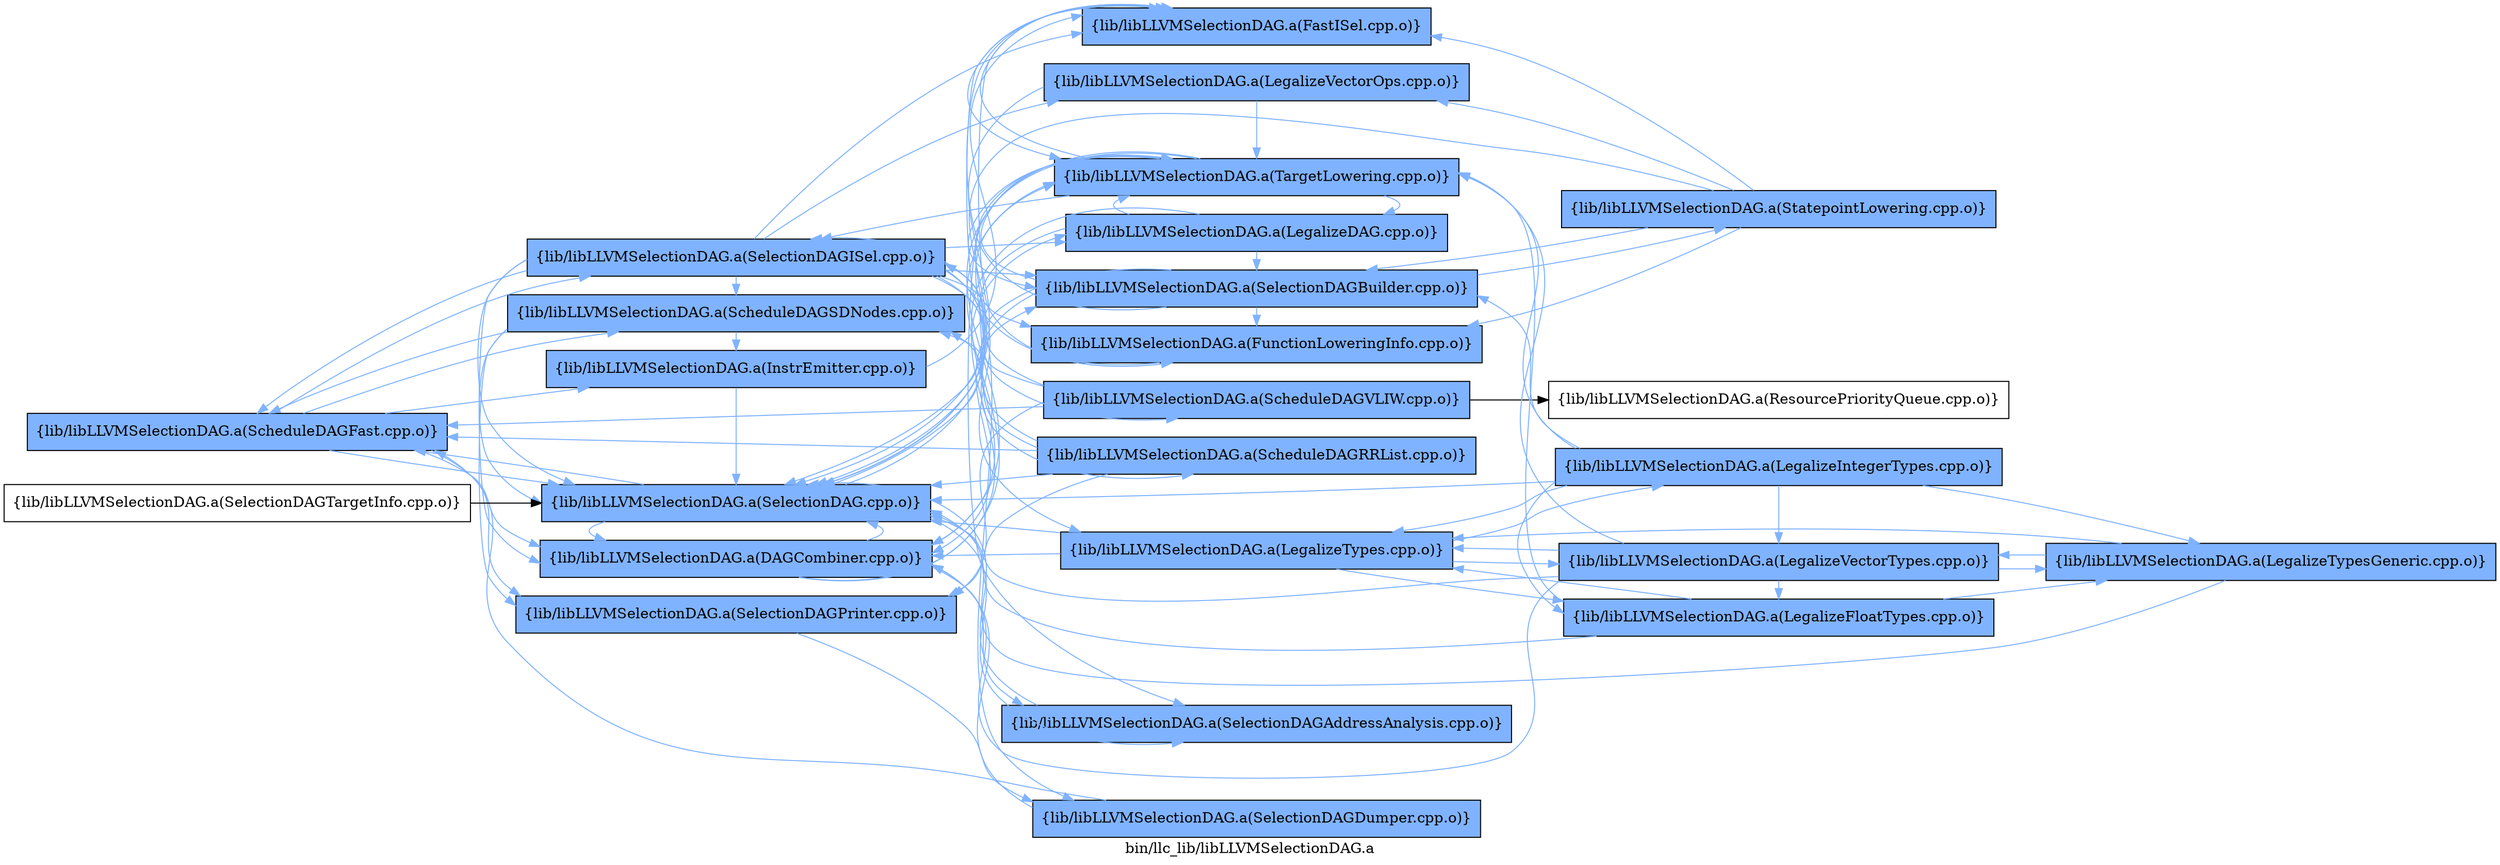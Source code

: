 digraph "bin/llc_lib/libLLVMSelectionDAG.a" {
	label="bin/llc_lib/libLLVMSelectionDAG.a";
	rankdir=LR;
	{ rank=same; Node0x5638702fb658;  }
	{ rank=same; Node0x5638702f9588; Node0x5638702fc3c8; Node0x5638702fce68; Node0x5638702eaa88; Node0x5638702eb758; Node0x5638702e8238;  }
	{ rank=same; Node0x5638702fa9d8; Node0x5638702eb2a8; Node0x5638702e69d8; Node0x5638702fa2a8; Node0x5638702e9548; Node0x5638702fb108; Node0x5638702fd548; Node0x5638702fc738; Node0x5638702ebfc8; Node0x5638702e5bc8; Node0x5638702e85f8;  }
	{ rank=same; Node0x5638702e7478; Node0x5638702e8dc8; Node0x5638702e5448; Node0x5638702e4368; Node0x5638702e3c88;  }
	{ rank=same; Node0x5638702fb658;  }
	{ rank=same; Node0x5638702f9588; Node0x5638702fc3c8; Node0x5638702fce68; Node0x5638702eaa88; Node0x5638702eb758; Node0x5638702e8238;  }
	{ rank=same; Node0x5638702fa9d8; Node0x5638702eb2a8; Node0x5638702e69d8; Node0x5638702fa2a8; Node0x5638702e9548; Node0x5638702fb108; Node0x5638702fd548; Node0x5638702fc738; Node0x5638702ebfc8; Node0x5638702e5bc8; Node0x5638702e85f8;  }
	{ rank=same; Node0x5638702e7478; Node0x5638702e8dc8; Node0x5638702e5448; Node0x5638702e4368; Node0x5638702e3c88;  }

	Node0x5638702fb658 [shape=record,shape=box,group=1,style=filled,fillcolor="0.600000 0.5 1",label="{lib/libLLVMSelectionDAG.a(ScheduleDAGFast.cpp.o)}"];
	Node0x5638702fb658 -> Node0x5638702f9588[color="0.600000 0.5 1"];
	Node0x5638702fb658 -> Node0x5638702fc3c8[color="0.600000 0.5 1"];
	Node0x5638702fb658 -> Node0x5638702fce68[color="0.600000 0.5 1"];
	Node0x5638702fb658 -> Node0x5638702eaa88[color="0.600000 0.5 1"];
	Node0x5638702fb658 -> Node0x5638702eb758[color="0.600000 0.5 1"];
	Node0x5638702fb658 -> Node0x5638702e8238[color="0.600000 0.5 1"];
	Node0x5638702fd548 [shape=record,shape=box,group=1,style=filled,fillcolor="0.600000 0.5 1",label="{lib/libLLVMSelectionDAG.a(ScheduleDAGRRList.cpp.o)}"];
	Node0x5638702fd548 -> Node0x5638702fb658[color="0.600000 0.5 1"];
	Node0x5638702fd548 -> Node0x5638702fce68[color="0.600000 0.5 1"];
	Node0x5638702fd548 -> Node0x5638702eaa88[color="0.600000 0.5 1"];
	Node0x5638702fd548 -> Node0x5638702eb758[color="0.600000 0.5 1"];
	Node0x5638702fd548 -> Node0x5638702e8238[color="0.600000 0.5 1"];
	Node0x5638702fc738 [shape=record,shape=box,group=1,style=filled,fillcolor="0.600000 0.5 1",label="{lib/libLLVMSelectionDAG.a(ScheduleDAGVLIW.cpp.o)}"];
	Node0x5638702fc738 -> Node0x5638702fb658[color="0.600000 0.5 1"];
	Node0x5638702fc738 -> Node0x5638702fce68[color="0.600000 0.5 1"];
	Node0x5638702fc738 -> Node0x5638702e8dc8;
	Node0x5638702fc738 -> Node0x5638702eb758[color="0.600000 0.5 1"];
	Node0x5638702fc738 -> Node0x5638702e8238[color="0.600000 0.5 1"];
	Node0x5638702eb758 [shape=record,shape=box,group=1,style=filled,fillcolor="0.600000 0.5 1",label="{lib/libLLVMSelectionDAG.a(SelectionDAGISel.cpp.o)}"];
	Node0x5638702eb758 -> Node0x5638702f9588[color="0.600000 0.5 1"];
	Node0x5638702eb758 -> Node0x5638702fa2a8[color="0.600000 0.5 1"];
	Node0x5638702eb758 -> Node0x5638702fb108[color="0.600000 0.5 1"];
	Node0x5638702eb758 -> Node0x5638702fa9d8[color="0.600000 0.5 1"];
	Node0x5638702eb758 -> Node0x5638702fb658[color="0.600000 0.5 1"];
	Node0x5638702eb758 -> Node0x5638702fd548[color="0.600000 0.5 1"];
	Node0x5638702eb758 -> Node0x5638702fce68[color="0.600000 0.5 1"];
	Node0x5638702eb758 -> Node0x5638702fc738[color="0.600000 0.5 1"];
	Node0x5638702eb758 -> Node0x5638702e9548[color="0.600000 0.5 1"];
	Node0x5638702eb758 -> Node0x5638702eaa88[color="0.600000 0.5 1"];
	Node0x5638702eb758 -> Node0x5638702ebfc8[color="0.600000 0.5 1"];
	Node0x5638702eb758 -> Node0x5638702e5bc8[color="0.600000 0.5 1"];
	Node0x5638702eb758 -> Node0x5638702e85f8[color="0.600000 0.5 1"];
	Node0x5638702f9588 [shape=record,shape=box,group=1,style=filled,fillcolor="0.600000 0.5 1",label="{lib/libLLVMSelectionDAG.a(DAGCombiner.cpp.o)}"];
	Node0x5638702f9588 -> Node0x5638702fa9d8[color="0.600000 0.5 1"];
	Node0x5638702f9588 -> Node0x5638702eaa88[color="0.600000 0.5 1"];
	Node0x5638702f9588 -> Node0x5638702eb2a8[color="0.600000 0.5 1"];
	Node0x5638702f9588 -> Node0x5638702e69d8[color="0.600000 0.5 1"];
	Node0x5638702e9548 [shape=record,shape=box,group=1,style=filled,fillcolor="0.600000 0.5 1",label="{lib/libLLVMSelectionDAG.a(SelectionDAGBuilder.cpp.o)}"];
	Node0x5638702e9548 -> Node0x5638702f9588[color="0.600000 0.5 1"];
	Node0x5638702e9548 -> Node0x5638702fa2a8[color="0.600000 0.5 1"];
	Node0x5638702e9548 -> Node0x5638702fb108[color="0.600000 0.5 1"];
	Node0x5638702e9548 -> Node0x5638702eaa88[color="0.600000 0.5 1"];
	Node0x5638702e9548 -> Node0x5638702e7478[color="0.600000 0.5 1"];
	Node0x5638702e9548 -> Node0x5638702e69d8[color="0.600000 0.5 1"];
	Node0x5638702eaa88 [shape=record,shape=box,group=1,style=filled,fillcolor="0.600000 0.5 1",label="{lib/libLLVMSelectionDAG.a(SelectionDAG.cpp.o)}"];
	Node0x5638702eaa88 -> Node0x5638702f9588[color="0.600000 0.5 1"];
	Node0x5638702eaa88 -> Node0x5638702fb658[color="0.600000 0.5 1"];
	Node0x5638702eaa88 -> Node0x5638702e9548[color="0.600000 0.5 1"];
	Node0x5638702eaa88 -> Node0x5638702eb2a8[color="0.600000 0.5 1"];
	Node0x5638702eaa88 -> Node0x5638702e69d8[color="0.600000 0.5 1"];
	Node0x5638702e69d8 [shape=record,shape=box,group=1,style=filled,fillcolor="0.600000 0.5 1",label="{lib/libLLVMSelectionDAG.a(TargetLowering.cpp.o)}"];
	Node0x5638702e69d8 -> Node0x5638702f9588[color="0.600000 0.5 1"];
	Node0x5638702e69d8 -> Node0x5638702fa2a8[color="0.600000 0.5 1"];
	Node0x5638702e69d8 -> Node0x5638702fa9d8[color="0.600000 0.5 1"];
	Node0x5638702e69d8 -> Node0x5638702e9548[color="0.600000 0.5 1"];
	Node0x5638702e69d8 -> Node0x5638702eaa88[color="0.600000 0.5 1"];
	Node0x5638702e69d8 -> Node0x5638702eb2a8[color="0.600000 0.5 1"];
	Node0x5638702e69d8 -> Node0x5638702eb758[color="0.600000 0.5 1"];
	Node0x5638702fa2a8 [shape=record,shape=box,group=1,style=filled,fillcolor="0.600000 0.5 1",label="{lib/libLLVMSelectionDAG.a(FastISel.cpp.o)}"];
	Node0x5638702fa2a8 -> Node0x5638702fb108[color="0.600000 0.5 1"];
	Node0x5638702fa2a8 -> Node0x5638702e69d8[color="0.600000 0.5 1"];
	Node0x5638702fb108 [shape=record,shape=box,group=1,style=filled,fillcolor="0.600000 0.5 1",label="{lib/libLLVMSelectionDAG.a(FunctionLoweringInfo.cpp.o)}"];
	Node0x5638702fb108 -> Node0x5638702fa2a8[color="0.600000 0.5 1"];
	Node0x5638702e78d8 [shape=record,shape=box,group=0,label="{lib/libLLVMSelectionDAG.a(SelectionDAGTargetInfo.cpp.o)}"];
	Node0x5638702e78d8 -> Node0x5638702eaa88;
	Node0x5638702fa9d8 [shape=record,shape=box,group=1,style=filled,fillcolor="0.600000 0.5 1",label="{lib/libLLVMSelectionDAG.a(LegalizeDAG.cpp.o)}"];
	Node0x5638702fa9d8 -> Node0x5638702f9588[color="0.600000 0.5 1"];
	Node0x5638702fa9d8 -> Node0x5638702e9548[color="0.600000 0.5 1"];
	Node0x5638702fa9d8 -> Node0x5638702eaa88[color="0.600000 0.5 1"];
	Node0x5638702fa9d8 -> Node0x5638702e69d8[color="0.600000 0.5 1"];
	Node0x5638702eb2a8 [shape=record,shape=box,group=1,style=filled,fillcolor="0.600000 0.5 1",label="{lib/libLLVMSelectionDAG.a(SelectionDAGAddressAnalysis.cpp.o)}"];
	Node0x5638702eb2a8 -> Node0x5638702eaa88[color="0.600000 0.5 1"];
	Node0x5638702fc3c8 [shape=record,shape=box,group=1,style=filled,fillcolor="0.600000 0.5 1",label="{lib/libLLVMSelectionDAG.a(InstrEmitter.cpp.o)}"];
	Node0x5638702fc3c8 -> Node0x5638702fa2a8[color="0.600000 0.5 1"];
	Node0x5638702fc3c8 -> Node0x5638702eaa88[color="0.600000 0.5 1"];
	Node0x5638702fce68 [shape=record,shape=box,group=1,style=filled,fillcolor="0.600000 0.5 1",label="{lib/libLLVMSelectionDAG.a(ScheduleDAGSDNodes.cpp.o)}"];
	Node0x5638702fce68 -> Node0x5638702fb658[color="0.600000 0.5 1"];
	Node0x5638702fce68 -> Node0x5638702fc3c8[color="0.600000 0.5 1"];
	Node0x5638702fce68 -> Node0x5638702eaa88[color="0.600000 0.5 1"];
	Node0x5638702fce68 -> Node0x5638702e8238[color="0.600000 0.5 1"];
	Node0x5638702e8238 [shape=record,shape=box,group=1,style=filled,fillcolor="0.600000 0.5 1",label="{lib/libLLVMSelectionDAG.a(SelectionDAGPrinter.cpp.o)}"];
	Node0x5638702e8238 -> Node0x5638702ebfc8[color="0.600000 0.5 1"];
	Node0x5638702e8dc8 [shape=record,shape=box,group=0,label="{lib/libLLVMSelectionDAG.a(ResourcePriorityQueue.cpp.o)}"];
	Node0x5638702e7478 [shape=record,shape=box,group=1,style=filled,fillcolor="0.600000 0.5 1",label="{lib/libLLVMSelectionDAG.a(StatepointLowering.cpp.o)}"];
	Node0x5638702e7478 -> Node0x5638702fa2a8[color="0.600000 0.5 1"];
	Node0x5638702e7478 -> Node0x5638702fb108[color="0.600000 0.5 1"];
	Node0x5638702e7478 -> Node0x5638702e9548[color="0.600000 0.5 1"];
	Node0x5638702e7478 -> Node0x5638702eaa88[color="0.600000 0.5 1"];
	Node0x5638702e7478 -> Node0x5638702e85f8[color="0.600000 0.5 1"];
	Node0x5638702ebfc8 [shape=record,shape=box,group=1,style=filled,fillcolor="0.600000 0.5 1",label="{lib/libLLVMSelectionDAG.a(SelectionDAGDumper.cpp.o)}"];
	Node0x5638702ebfc8 -> Node0x5638702f9588[color="0.600000 0.5 1"];
	Node0x5638702ebfc8 -> Node0x5638702fb658[color="0.600000 0.5 1"];
	Node0x5638702e5bc8 [shape=record,shape=box,group=1,style=filled,fillcolor="0.600000 0.5 1",label="{lib/libLLVMSelectionDAG.a(LegalizeTypes.cpp.o)}"];
	Node0x5638702e5bc8 -> Node0x5638702f9588[color="0.600000 0.5 1"];
	Node0x5638702e5bc8 -> Node0x5638702eaa88[color="0.600000 0.5 1"];
	Node0x5638702e5bc8 -> Node0x5638702e5448[color="0.600000 0.5 1"];
	Node0x5638702e5bc8 -> Node0x5638702e4368[color="0.600000 0.5 1"];
	Node0x5638702e5bc8 -> Node0x5638702e3c88[color="0.600000 0.5 1"];
	Node0x5638702e85f8 [shape=record,shape=box,group=1,style=filled,fillcolor="0.600000 0.5 1",label="{lib/libLLVMSelectionDAG.a(LegalizeVectorOps.cpp.o)}"];
	Node0x5638702e85f8 -> Node0x5638702eaa88[color="0.600000 0.5 1"];
	Node0x5638702e85f8 -> Node0x5638702e69d8[color="0.600000 0.5 1"];
	Node0x5638702e5448 [shape=record,shape=box,group=1,style=filled,fillcolor="0.600000 0.5 1",label="{lib/libLLVMSelectionDAG.a(LegalizeFloatTypes.cpp.o)}"];
	Node0x5638702e5448 -> Node0x5638702eaa88[color="0.600000 0.5 1"];
	Node0x5638702e5448 -> Node0x5638702e5bc8[color="0.600000 0.5 1"];
	Node0x5638702e5448 -> Node0x5638702e4b88[color="0.600000 0.5 1"];
	Node0x5638702e5448 -> Node0x5638702e69d8[color="0.600000 0.5 1"];
	Node0x5638702e4368 [shape=record,shape=box,group=1,style=filled,fillcolor="0.600000 0.5 1",label="{lib/libLLVMSelectionDAG.a(LegalizeVectorTypes.cpp.o)}"];
	Node0x5638702e4368 -> Node0x5638702f9588[color="0.600000 0.5 1"];
	Node0x5638702e4368 -> Node0x5638702eaa88[color="0.600000 0.5 1"];
	Node0x5638702e4368 -> Node0x5638702e5bc8[color="0.600000 0.5 1"];
	Node0x5638702e4368 -> Node0x5638702e5448[color="0.600000 0.5 1"];
	Node0x5638702e4368 -> Node0x5638702e4b88[color="0.600000 0.5 1"];
	Node0x5638702e4368 -> Node0x5638702e69d8[color="0.600000 0.5 1"];
	Node0x5638702e3c88 [shape=record,shape=box,group=1,style=filled,fillcolor="0.600000 0.5 1",label="{lib/libLLVMSelectionDAG.a(LegalizeIntegerTypes.cpp.o)}"];
	Node0x5638702e3c88 -> Node0x5638702e9548[color="0.600000 0.5 1"];
	Node0x5638702e3c88 -> Node0x5638702eaa88[color="0.600000 0.5 1"];
	Node0x5638702e3c88 -> Node0x5638702e5bc8[color="0.600000 0.5 1"];
	Node0x5638702e3c88 -> Node0x5638702e5448[color="0.600000 0.5 1"];
	Node0x5638702e3c88 -> Node0x5638702e4b88[color="0.600000 0.5 1"];
	Node0x5638702e3c88 -> Node0x5638702e4368[color="0.600000 0.5 1"];
	Node0x5638702e3c88 -> Node0x5638702e69d8[color="0.600000 0.5 1"];
	Node0x5638702e4b88 [shape=record,shape=box,group=1,style=filled,fillcolor="0.600000 0.5 1",label="{lib/libLLVMSelectionDAG.a(LegalizeTypesGeneric.cpp.o)}"];
	Node0x5638702e4b88 -> Node0x5638702eaa88[color="0.600000 0.5 1"];
	Node0x5638702e4b88 -> Node0x5638702e5bc8[color="0.600000 0.5 1"];
	Node0x5638702e4b88 -> Node0x5638702e4368[color="0.600000 0.5 1"];
}

